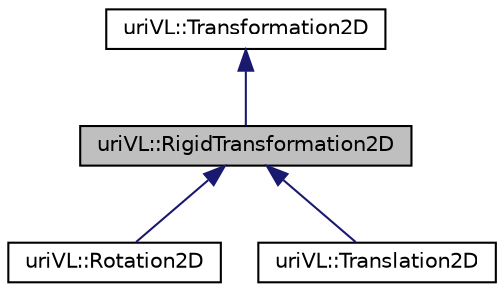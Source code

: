 digraph "uriVL::RigidTransformation2D"
{
  edge [fontname="Helvetica",fontsize="10",labelfontname="Helvetica",labelfontsize="10"];
  node [fontname="Helvetica",fontsize="10",shape=record];
  Node1 [label="uriVL::RigidTransformation2D",height=0.2,width=0.4,color="black", fillcolor="grey75", style="filled", fontcolor="black"];
  Node2 -> Node1 [dir="back",color="midnightblue",fontsize="10",style="solid",fontname="Helvetica"];
  Node2 [label="uriVL::Transformation2D",height=0.2,width=0.4,color="black", fillcolor="white", style="filled",URL="$classuriVL_1_1Transformation2D.html",tooltip="Virtual base class for all 2D transformation that can be represented by a 3 by 3 homogenous matrix..."];
  Node1 -> Node3 [dir="back",color="midnightblue",fontsize="10",style="solid",fontname="Helvetica"];
  Node3 [label="uriVL::Rotation2D",height=0.2,width=0.4,color="black", fillcolor="white", style="filled",URL="$classuriVL_1_1Rotation2D.html",tooltip="Class that implements 2D rotation transformations. "];
  Node1 -> Node4 [dir="back",color="midnightblue",fontsize="10",style="solid",fontname="Helvetica"];
  Node4 [label="uriVL::Translation2D",height=0.2,width=0.4,color="black", fillcolor="white", style="filled",URL="$classuriVL_1_1Translation2D.html",tooltip="Virtual base class for all 2D transformation that can be represented by a 4 by 4 homogenous matrix..."];
}
